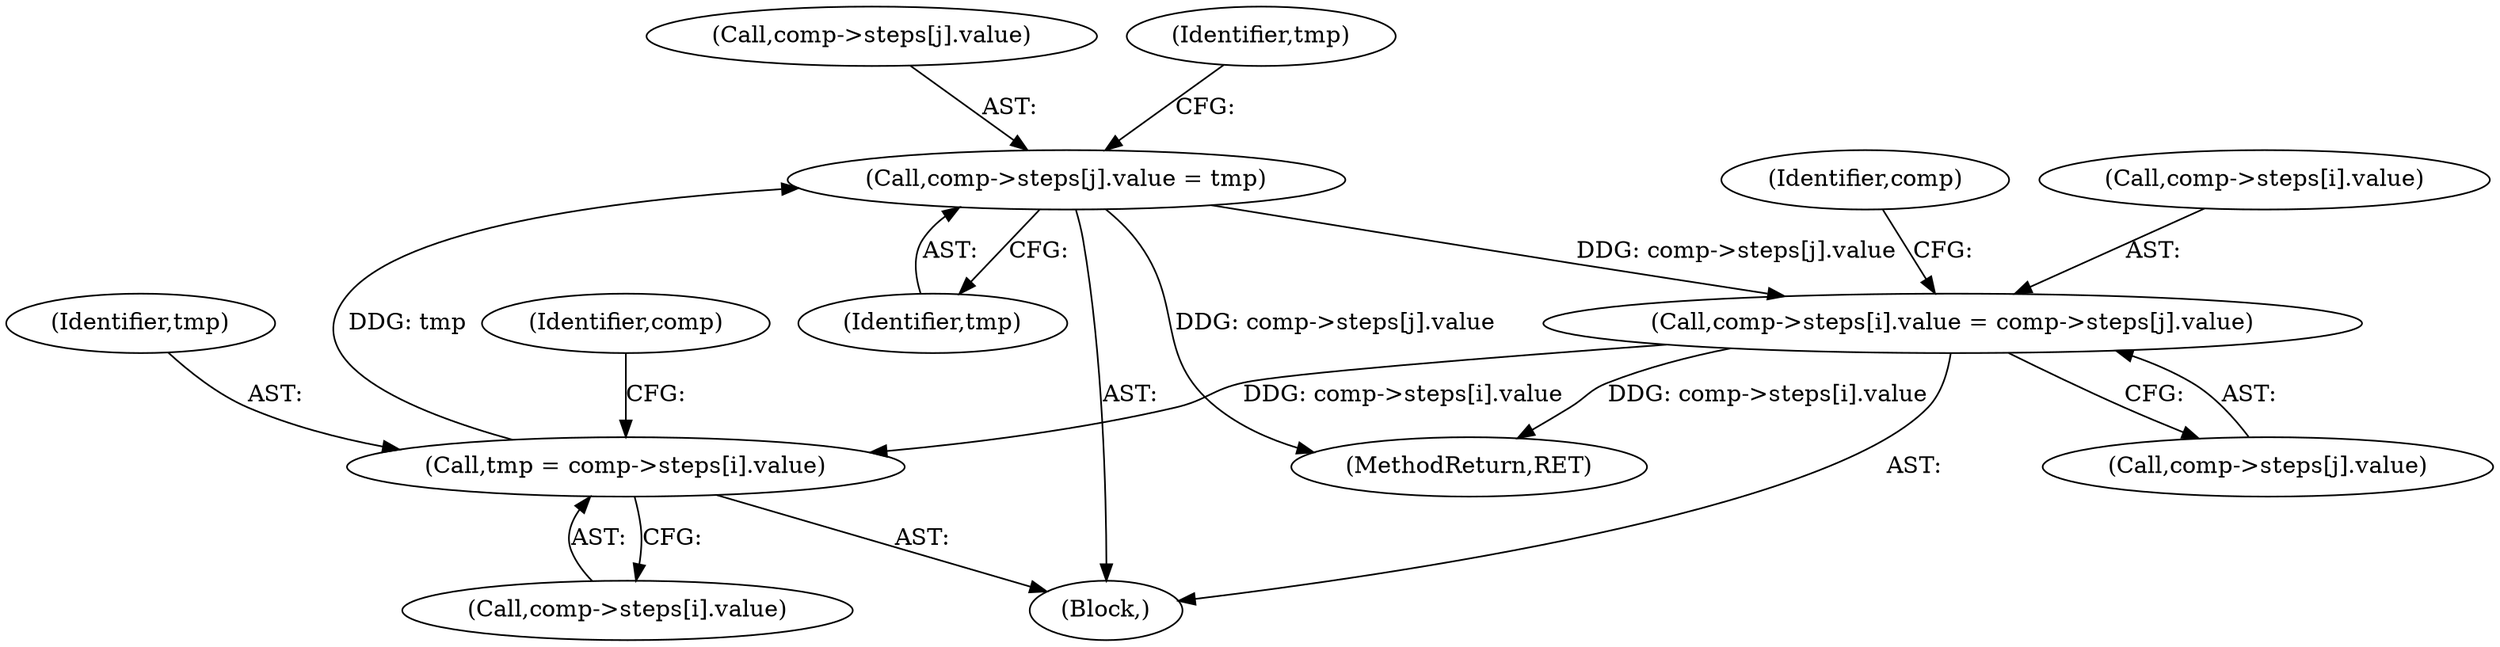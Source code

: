 digraph "0_Chrome_96dbafe288dbe2f0cc45fa3c39daf6d0c37acbab_26@pointer" {
"1000150" [label="(Call,comp->steps[j].value = tmp)"];
"1000126" [label="(Call,tmp = comp->steps[i].value)"];
"1000135" [label="(Call,comp->steps[i].value = comp->steps[j].value)"];
"1000150" [label="(Call,comp->steps[j].value = tmp)"];
"1000150" [label="(Call,comp->steps[j].value = tmp)"];
"1000127" [label="(Identifier,tmp)"];
"1000143" [label="(Call,comp->steps[j].value)"];
"1000136" [label="(Call,comp->steps[i].value)"];
"1000121" [label="(Block,)"];
"1000151" [label="(Call,comp->steps[j].value)"];
"1000478" [label="(MethodReturn,RET)"];
"1000160" [label="(Identifier,tmp)"];
"1000126" [label="(Call,tmp = comp->steps[i].value)"];
"1000154" [label="(Identifier,comp)"];
"1000135" [label="(Call,comp->steps[i].value = comp->steps[j].value)"];
"1000139" [label="(Identifier,comp)"];
"1000128" [label="(Call,comp->steps[i].value)"];
"1000158" [label="(Identifier,tmp)"];
"1000150" -> "1000121"  [label="AST: "];
"1000150" -> "1000158"  [label="CFG: "];
"1000151" -> "1000150"  [label="AST: "];
"1000158" -> "1000150"  [label="AST: "];
"1000160" -> "1000150"  [label="CFG: "];
"1000150" -> "1000478"  [label="DDG: comp->steps[j].value"];
"1000150" -> "1000135"  [label="DDG: comp->steps[j].value"];
"1000126" -> "1000150"  [label="DDG: tmp"];
"1000126" -> "1000121"  [label="AST: "];
"1000126" -> "1000128"  [label="CFG: "];
"1000127" -> "1000126"  [label="AST: "];
"1000128" -> "1000126"  [label="AST: "];
"1000139" -> "1000126"  [label="CFG: "];
"1000135" -> "1000126"  [label="DDG: comp->steps[i].value"];
"1000135" -> "1000121"  [label="AST: "];
"1000135" -> "1000143"  [label="CFG: "];
"1000136" -> "1000135"  [label="AST: "];
"1000143" -> "1000135"  [label="AST: "];
"1000154" -> "1000135"  [label="CFG: "];
"1000135" -> "1000478"  [label="DDG: comp->steps[i].value"];
}
